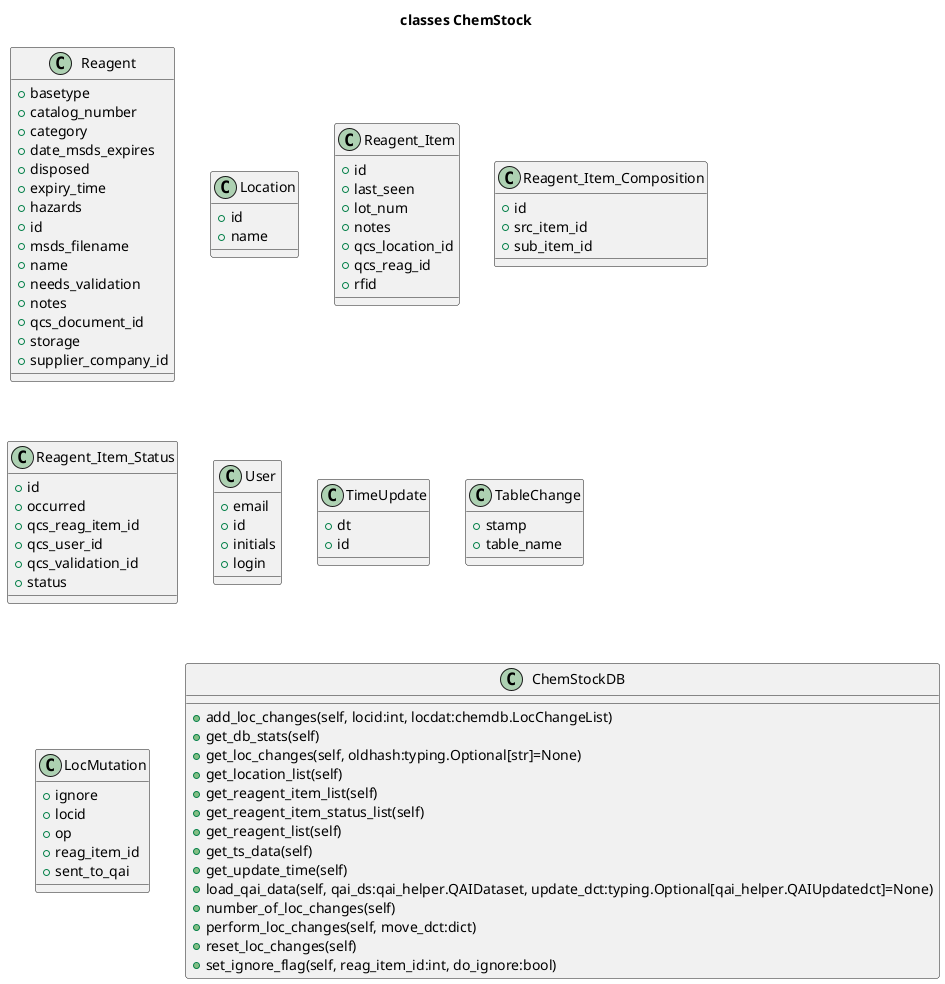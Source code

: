 @startuml
title classes ChemStock
class Reagent {
    +basetype
    +catalog_number
    +category
    +date_msds_expires
    +disposed
    +expiry_time
    +hazards
    +id
    +msds_filename
    +name
    +needs_validation
    +notes
    +qcs_document_id
    +storage
    +supplier_company_id
}
class Location {
    +id
    +name
}
class Reagent_Item {
    +id
    +last_seen
    +lot_num
    +notes
    +qcs_location_id
    +qcs_reag_id
    +rfid
}
class Reagent_Item_Composition {
    +id
    +src_item_id
    +sub_item_id
}
class Reagent_Item_Status {
    +id
    +occurred
    +qcs_reag_item_id
    +qcs_user_id
    +qcs_validation_id
    +status
}
class User {
    +email
    +id
    +initials
    +login
}
class TimeUpdate {
    +dt
    +id
}
class TableChange {
    +stamp
    +table_name
}
class LocMutation {
    +ignore
    +locid
    +op
    +reag_item_id
    +sent_to_qai
}
class ChemStockDB {
    +add_loc_changes(self, locid:int, locdat:chemdb.LocChangeList)
    +get_db_stats(self)
    +get_loc_changes(self, oldhash:typing.Optional[str]=None)
    +get_location_list(self)
    +get_reagent_item_list(self)
    +get_reagent_item_status_list(self)
    +get_reagent_list(self)
    +get_ts_data(self)
    +get_update_time(self)
    +load_qai_data(self, qai_ds:qai_helper.QAIDataset, update_dct:typing.Optional[qai_helper.QAIUpdatedct]=None)
    +number_of_loc_changes(self)
    +perform_loc_changes(self, move_dct:dict)
    +reset_loc_changes(self)
    +set_ignore_flag(self, reag_item_id:int, do_ignore:bool)
}


@enduml
